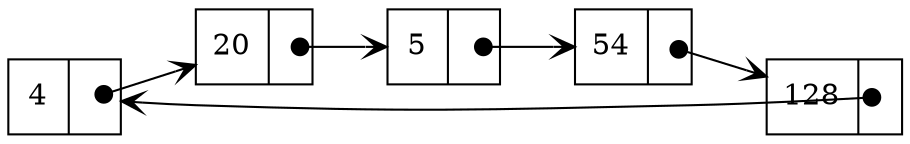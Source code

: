 digraph {
	graph [rankdir=LR]
	node [shape=record]
	edge [arrowhead=vee arrowtail=dot dir=both tailclip=false]
	4 [label="{ <data> 4 | <ref>  }"]
	4:ref:c -> 20
	20 [label="{ <data> 20 | <ref>  }"]
	20:ref:c -> 5
	5 [label="{ <data> 5 | <ref>  }"]
	5:ref:c -> 54
	54 [label="{ <data> 54 | <ref>  }"]
	54:ref:c -> 128
	128 [label="{ <data> 128 | <ref>  }"]
	128:ref:c -> 4
}